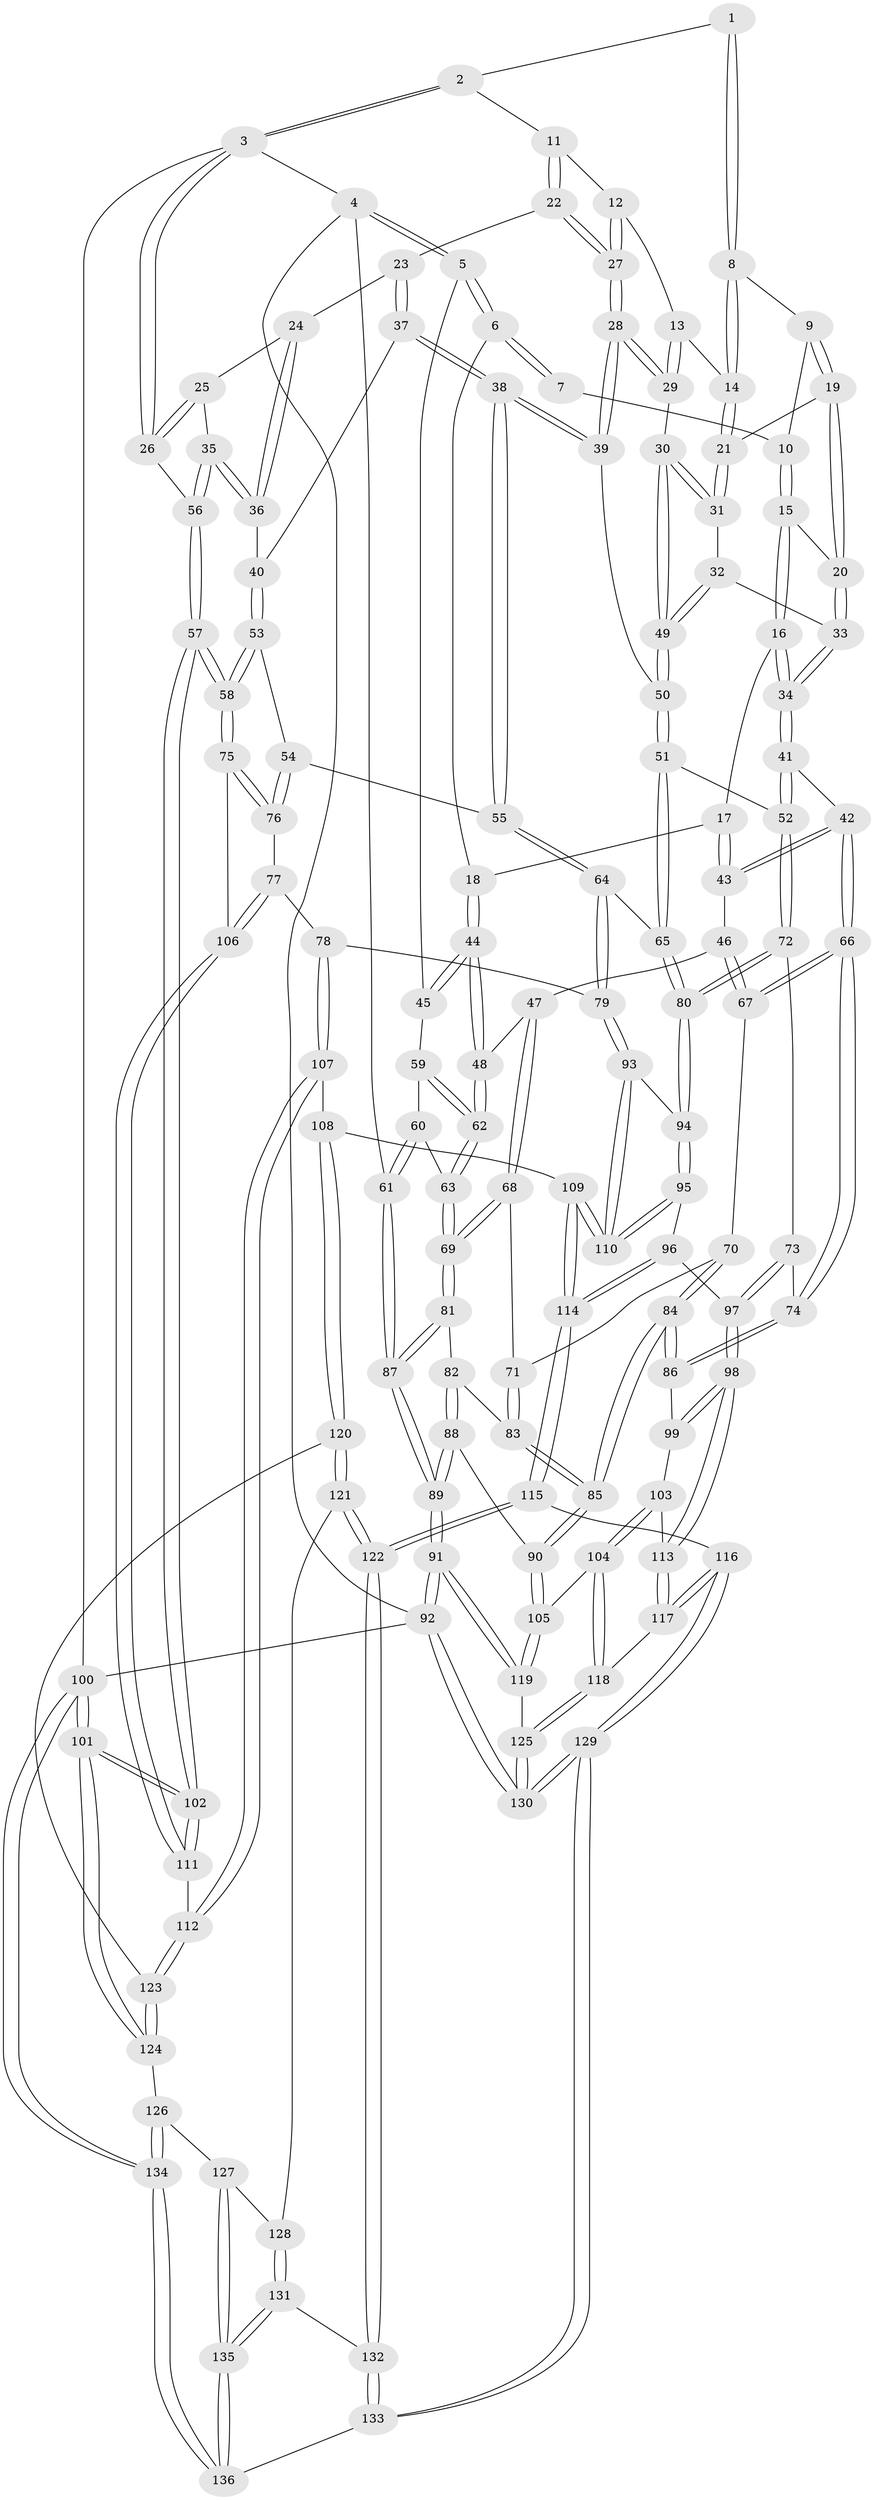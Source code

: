 // Generated by graph-tools (version 1.1) at 2025/00/03/09/25 05:00:59]
// undirected, 136 vertices, 337 edges
graph export_dot {
graph [start="1"]
  node [color=gray90,style=filled];
  1 [pos="+0.5625631648746616+0"];
  2 [pos="+0.7733066471711283+0"];
  3 [pos="+1+0"];
  4 [pos="+0+0"];
  5 [pos="+0+0"];
  6 [pos="+0.2421442892440389+0"];
  7 [pos="+0.3013615640453022+0"];
  8 [pos="+0.5482073005165183+0"];
  9 [pos="+0.459472684483403+0.06676211376671871"];
  10 [pos="+0.3698855695413857+0"];
  11 [pos="+0.7928204475475698+0"];
  12 [pos="+0.6611122755037663+0.08524307917730987"];
  13 [pos="+0.607813478946086+0.08300077457672604"];
  14 [pos="+0.5663283852892527+0.07436318371035781"];
  15 [pos="+0.3863321170200059+0.11630415732759786"];
  16 [pos="+0.3336444298631031+0.1415101133764837"];
  17 [pos="+0.324042282039611+0.14525857579948118"];
  18 [pos="+0.2650637868560845+0.13050505891613615"];
  19 [pos="+0.4524121488852579+0.10897482251262709"];
  20 [pos="+0.4292200094486843+0.12751893966914496"];
  21 [pos="+0.5497157997431307+0.10800003578497445"];
  22 [pos="+0.8325707824246102+0.0337741296831237"];
  23 [pos="+0.8607162369638287+0.0739698507411004"];
  24 [pos="+0.8610974061823372+0.07416060873673844"];
  25 [pos="+0.9552437154186002+0.07634017064256972"];
  26 [pos="+1+7.374199051656985e-06"];
  27 [pos="+0.6845230176525497+0.18415392349081544"];
  28 [pos="+0.681968335539704+0.1945227641601574"];
  29 [pos="+0.6356979807610296+0.18183482651413346"];
  30 [pos="+0.6328582337829959+0.18145114668669887"];
  31 [pos="+0.5517373328350875+0.1220970245821175"];
  32 [pos="+0.5278672496314636+0.18359682813799624"];
  33 [pos="+0.45477225233671476+0.1950735742753944"];
  34 [pos="+0.4401174594312469+0.23360008479358466"];
  35 [pos="+1+0.23285202428917062"];
  36 [pos="+0.9493016849196184+0.21228451160287998"];
  37 [pos="+0.8054047319205281+0.21839538568459216"];
  38 [pos="+0.7261758036404754+0.2830173949349452"];
  39 [pos="+0.7159503713087152+0.27577572499345676"];
  40 [pos="+0.8976643913820244+0.2475165270418876"];
  41 [pos="+0.4174900048829272+0.31117912165298306"];
  42 [pos="+0.41620456350406815+0.311340899578115"];
  43 [pos="+0.3703980412937608+0.3017571789906699"];
  44 [pos="+0.17641042116532338+0.19994049159145255"];
  45 [pos="+0.14505061847933196+0.19043460628632147"];
  46 [pos="+0.2890340946712758+0.31981118093466115"];
  47 [pos="+0.2589379406479665+0.3193070631472394"];
  48 [pos="+0.22293959065653124+0.2943280223977032"];
  49 [pos="+0.5536818526374726+0.21878318068267127"];
  50 [pos="+0.5561629948988791+0.30086364271077376"];
  51 [pos="+0.5026553726817844+0.3475107255453106"];
  52 [pos="+0.49883258475714726+0.34801869781780165"];
  53 [pos="+0.8910710611332132+0.2986994354533234"];
  54 [pos="+0.8077699246930619+0.357738302231929"];
  55 [pos="+0.746599632933216+0.33899834124620865"];
  56 [pos="+1+0.31599169701983737"];
  57 [pos="+1+0.43991616133361167"];
  58 [pos="+1+0.440722312059769"];
  59 [pos="+0.07218822371342473+0.2397886022434209"];
  60 [pos="+0.03127889680707591+0.2551305380932497"];
  61 [pos="+0+0.2795000404375412"];
  62 [pos="+0.11885608544950368+0.3718804139491801"];
  63 [pos="+0.091914500054749+0.40950754220941576"];
  64 [pos="+0.6853126652153907+0.4526915747374051"];
  65 [pos="+0.6403887647816541+0.45815461965371806"];
  66 [pos="+0.3597373102188395+0.4724087588160747"];
  67 [pos="+0.329234189005774+0.45038110727216984"];
  68 [pos="+0.2426331181015979+0.3845792272641104"];
  69 [pos="+0.09004368330695074+0.41426637336300676"];
  70 [pos="+0.2754569209322377+0.4465877206508307"];
  71 [pos="+0.23674594053356635+0.41976135252196123"];
  72 [pos="+0.4723527620505996+0.4684745795788863"];
  73 [pos="+0.44837178179202725+0.501275341842919"];
  74 [pos="+0.37407314188660856+0.5152072394541669"];
  75 [pos="+1+0.4834284564836285"];
  76 [pos="+0.8456797263586451+0.39238814554761975"];
  77 [pos="+0.7875062924708317+0.5350263086354055"];
  78 [pos="+0.7479188115777765+0.5372281395691739"];
  79 [pos="+0.7394163824588528+0.5323811764202827"];
  80 [pos="+0.5958757527616523+0.5058419416442692"];
  81 [pos="+0.08318151931283933+0.4292361759785333"];
  82 [pos="+0.11417711354425823+0.4609347441764949"];
  83 [pos="+0.20328666467841805+0.4555537373824298"];
  84 [pos="+0.2741007974652586+0.5451555613722422"];
  85 [pos="+0.2552327612553068+0.5543609494428001"];
  86 [pos="+0.36826659237965176+0.52380725703119"];
  87 [pos="+0+0.4484900731217471"];
  88 [pos="+0.1261733189142064+0.5710743950340579"];
  89 [pos="+0+0.686237094084331"];
  90 [pos="+0.20706897168304347+0.6259187368850417"];
  91 [pos="+0+0.7442347652507071"];
  92 [pos="+0+1"];
  93 [pos="+0.6595857404457803+0.605094429035555"];
  94 [pos="+0.5828397837902668+0.5391465624643689"];
  95 [pos="+0.5358630692846329+0.5882162694711909"];
  96 [pos="+0.5353531851928012+0.5883577696753224"];
  97 [pos="+0.5105667487301041+0.5790739465249978"];
  98 [pos="+0.43428424009425187+0.6208203468608381"];
  99 [pos="+0.36859351547228386+0.5254337450134231"];
  100 [pos="+1+1"];
  101 [pos="+1+0.9718840779414507"];
  102 [pos="+1+0.8605094951470348"];
  103 [pos="+0.3536274988017612+0.6161226679266554"];
  104 [pos="+0.24679120982572178+0.7246932980295928"];
  105 [pos="+0.2228109930958593+0.6988003849604488"];
  106 [pos="+0.9184852038840737+0.5590649802374545"];
  107 [pos="+0.7600148515836923+0.6601172505354463"];
  108 [pos="+0.658395758520458+0.706985990056959"];
  109 [pos="+0.6500192890310849+0.7038575871941356"];
  110 [pos="+0.6410651597698369+0.669651984868936"];
  111 [pos="+0.8770607306210165+0.7100697676472397"];
  112 [pos="+0.8690911233772091+0.7153773615253853"];
  113 [pos="+0.4239042909189104+0.6560339635652077"];
  114 [pos="+0.4842089333720715+0.7914437936938731"];
  115 [pos="+0.47903831554865367+0.7966255507350525"];
  116 [pos="+0.45063034955586195+0.7918861724597752"];
  117 [pos="+0.4376970437205628+0.7862051572267416"];
  118 [pos="+0.2758639928379608+0.7771413109814093"];
  119 [pos="+0+0.7604875723723502"];
  120 [pos="+0.6777145809506084+0.7371262405979593"];
  121 [pos="+0.6795450801804801+0.8622204860609253"];
  122 [pos="+0.5127337914039393+0.8457036100036394"];
  123 [pos="+0.8296683433722964+0.8042125454933285"];
  124 [pos="+0.8276410270421833+0.840031176529032"];
  125 [pos="+0.20500094879797315+0.909929545132538"];
  126 [pos="+0.8259459436423274+0.8429645733279989"];
  127 [pos="+0.794105821637052+0.8641562721345033"];
  128 [pos="+0.6832310836580099+0.8651449909459279"];
  129 [pos="+0.25670349499355055+1"];
  130 [pos="+0.2178608603366333+1"];
  131 [pos="+0.6677192285301347+0.9578124612546289"];
  132 [pos="+0.5277147356169064+0.9460634368717781"];
  133 [pos="+0.46983003971965653+1"];
  134 [pos="+1+1"];
  135 [pos="+0.7396499962595975+1"];
  136 [pos="+0.7691368556525913+1"];
  1 -- 2;
  1 -- 8;
  1 -- 8;
  2 -- 3;
  2 -- 3;
  2 -- 11;
  3 -- 4;
  3 -- 26;
  3 -- 26;
  3 -- 100;
  4 -- 5;
  4 -- 5;
  4 -- 61;
  4 -- 92;
  5 -- 6;
  5 -- 6;
  5 -- 45;
  6 -- 7;
  6 -- 7;
  6 -- 18;
  7 -- 10;
  8 -- 9;
  8 -- 14;
  8 -- 14;
  9 -- 10;
  9 -- 19;
  9 -- 19;
  10 -- 15;
  10 -- 15;
  11 -- 12;
  11 -- 22;
  11 -- 22;
  12 -- 13;
  12 -- 27;
  12 -- 27;
  13 -- 14;
  13 -- 29;
  13 -- 29;
  14 -- 21;
  14 -- 21;
  15 -- 16;
  15 -- 16;
  15 -- 20;
  16 -- 17;
  16 -- 34;
  16 -- 34;
  17 -- 18;
  17 -- 43;
  17 -- 43;
  18 -- 44;
  18 -- 44;
  19 -- 20;
  19 -- 20;
  19 -- 21;
  20 -- 33;
  20 -- 33;
  21 -- 31;
  21 -- 31;
  22 -- 23;
  22 -- 27;
  22 -- 27;
  23 -- 24;
  23 -- 37;
  23 -- 37;
  24 -- 25;
  24 -- 36;
  24 -- 36;
  25 -- 26;
  25 -- 26;
  25 -- 35;
  26 -- 56;
  27 -- 28;
  27 -- 28;
  28 -- 29;
  28 -- 29;
  28 -- 39;
  28 -- 39;
  29 -- 30;
  30 -- 31;
  30 -- 31;
  30 -- 49;
  30 -- 49;
  31 -- 32;
  32 -- 33;
  32 -- 49;
  32 -- 49;
  33 -- 34;
  33 -- 34;
  34 -- 41;
  34 -- 41;
  35 -- 36;
  35 -- 36;
  35 -- 56;
  35 -- 56;
  36 -- 40;
  37 -- 38;
  37 -- 38;
  37 -- 40;
  38 -- 39;
  38 -- 39;
  38 -- 55;
  38 -- 55;
  39 -- 50;
  40 -- 53;
  40 -- 53;
  41 -- 42;
  41 -- 52;
  41 -- 52;
  42 -- 43;
  42 -- 43;
  42 -- 66;
  42 -- 66;
  43 -- 46;
  44 -- 45;
  44 -- 45;
  44 -- 48;
  44 -- 48;
  45 -- 59;
  46 -- 47;
  46 -- 67;
  46 -- 67;
  47 -- 48;
  47 -- 68;
  47 -- 68;
  48 -- 62;
  48 -- 62;
  49 -- 50;
  49 -- 50;
  50 -- 51;
  50 -- 51;
  51 -- 52;
  51 -- 65;
  51 -- 65;
  52 -- 72;
  52 -- 72;
  53 -- 54;
  53 -- 58;
  53 -- 58;
  54 -- 55;
  54 -- 76;
  54 -- 76;
  55 -- 64;
  55 -- 64;
  56 -- 57;
  56 -- 57;
  57 -- 58;
  57 -- 58;
  57 -- 102;
  57 -- 102;
  58 -- 75;
  58 -- 75;
  59 -- 60;
  59 -- 62;
  59 -- 62;
  60 -- 61;
  60 -- 61;
  60 -- 63;
  61 -- 87;
  61 -- 87;
  62 -- 63;
  62 -- 63;
  63 -- 69;
  63 -- 69;
  64 -- 65;
  64 -- 79;
  64 -- 79;
  65 -- 80;
  65 -- 80;
  66 -- 67;
  66 -- 67;
  66 -- 74;
  66 -- 74;
  67 -- 70;
  68 -- 69;
  68 -- 69;
  68 -- 71;
  69 -- 81;
  69 -- 81;
  70 -- 71;
  70 -- 84;
  70 -- 84;
  71 -- 83;
  71 -- 83;
  72 -- 73;
  72 -- 80;
  72 -- 80;
  73 -- 74;
  73 -- 97;
  73 -- 97;
  74 -- 86;
  74 -- 86;
  75 -- 76;
  75 -- 76;
  75 -- 106;
  76 -- 77;
  77 -- 78;
  77 -- 106;
  77 -- 106;
  78 -- 79;
  78 -- 107;
  78 -- 107;
  79 -- 93;
  79 -- 93;
  80 -- 94;
  80 -- 94;
  81 -- 82;
  81 -- 87;
  81 -- 87;
  82 -- 83;
  82 -- 88;
  82 -- 88;
  83 -- 85;
  83 -- 85;
  84 -- 85;
  84 -- 85;
  84 -- 86;
  84 -- 86;
  85 -- 90;
  85 -- 90;
  86 -- 99;
  87 -- 89;
  87 -- 89;
  88 -- 89;
  88 -- 89;
  88 -- 90;
  89 -- 91;
  89 -- 91;
  90 -- 105;
  90 -- 105;
  91 -- 92;
  91 -- 92;
  91 -- 119;
  91 -- 119;
  92 -- 130;
  92 -- 130;
  92 -- 100;
  93 -- 94;
  93 -- 110;
  93 -- 110;
  94 -- 95;
  94 -- 95;
  95 -- 96;
  95 -- 110;
  95 -- 110;
  96 -- 97;
  96 -- 114;
  96 -- 114;
  97 -- 98;
  97 -- 98;
  98 -- 99;
  98 -- 99;
  98 -- 113;
  98 -- 113;
  99 -- 103;
  100 -- 101;
  100 -- 101;
  100 -- 134;
  100 -- 134;
  101 -- 102;
  101 -- 102;
  101 -- 124;
  101 -- 124;
  102 -- 111;
  102 -- 111;
  103 -- 104;
  103 -- 104;
  103 -- 113;
  104 -- 105;
  104 -- 118;
  104 -- 118;
  105 -- 119;
  105 -- 119;
  106 -- 111;
  106 -- 111;
  107 -- 108;
  107 -- 112;
  107 -- 112;
  108 -- 109;
  108 -- 120;
  108 -- 120;
  109 -- 110;
  109 -- 110;
  109 -- 114;
  109 -- 114;
  111 -- 112;
  112 -- 123;
  112 -- 123;
  113 -- 117;
  113 -- 117;
  114 -- 115;
  114 -- 115;
  115 -- 116;
  115 -- 122;
  115 -- 122;
  116 -- 117;
  116 -- 117;
  116 -- 129;
  116 -- 129;
  117 -- 118;
  118 -- 125;
  118 -- 125;
  119 -- 125;
  120 -- 121;
  120 -- 121;
  120 -- 123;
  121 -- 122;
  121 -- 122;
  121 -- 128;
  122 -- 132;
  122 -- 132;
  123 -- 124;
  123 -- 124;
  124 -- 126;
  125 -- 130;
  125 -- 130;
  126 -- 127;
  126 -- 134;
  126 -- 134;
  127 -- 128;
  127 -- 135;
  127 -- 135;
  128 -- 131;
  128 -- 131;
  129 -- 130;
  129 -- 130;
  129 -- 133;
  129 -- 133;
  131 -- 132;
  131 -- 135;
  131 -- 135;
  132 -- 133;
  132 -- 133;
  133 -- 136;
  134 -- 136;
  134 -- 136;
  135 -- 136;
  135 -- 136;
}
